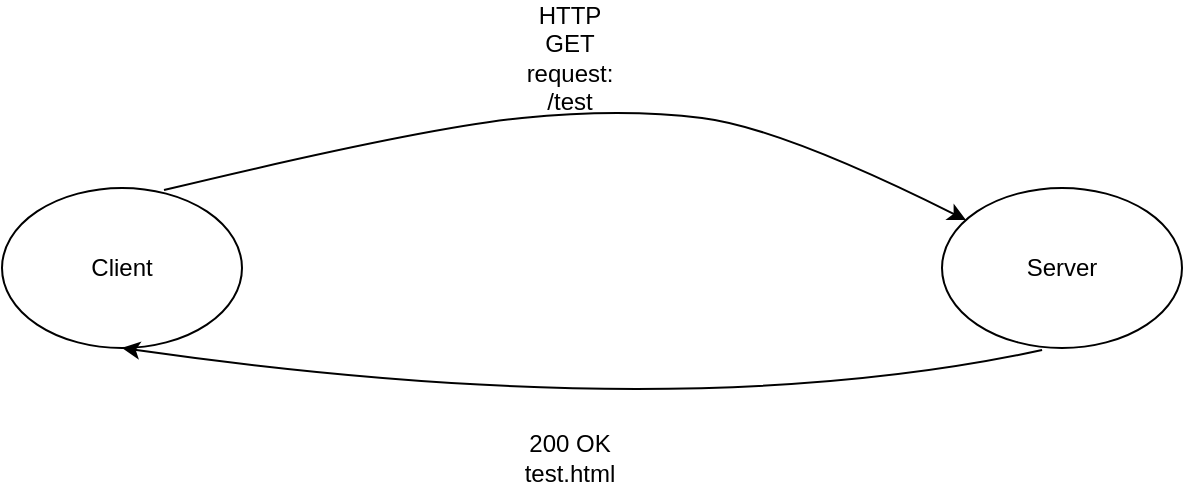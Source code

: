 <mxfile version="16.5.1" type="device"><diagram id="lqNEfb8iUHTJcIxDKphy" name="Page-1"><mxGraphModel dx="946" dy="587" grid="1" gridSize="10" guides="1" tooltips="1" connect="1" arrows="1" fold="1" page="1" pageScale="1" pageWidth="827" pageHeight="1169" math="0" shadow="0"><root><mxCell id="0"/><mxCell id="1" parent="0"/><mxCell id="mZuQ9wVvrMN2tN3Dt1U0-1" value="Client" style="ellipse;whiteSpace=wrap;html=1;" vertex="1" parent="1"><mxGeometry x="100" y="210" width="120" height="80" as="geometry"/></mxCell><mxCell id="mZuQ9wVvrMN2tN3Dt1U0-3" value="Server" style="ellipse;whiteSpace=wrap;html=1;" vertex="1" parent="1"><mxGeometry x="570" y="210" width="120" height="80" as="geometry"/></mxCell><mxCell id="mZuQ9wVvrMN2tN3Dt1U0-4" value="" style="curved=1;endArrow=classic;html=1;rounded=0;exitX=0.675;exitY=0.013;exitDx=0;exitDy=0;exitPerimeter=0;" edge="1" parent="1" source="mZuQ9wVvrMN2tN3Dt1U0-1" target="mZuQ9wVvrMN2tN3Dt1U0-3"><mxGeometry width="50" height="50" relative="1" as="geometry"><mxPoint x="390" y="330" as="sourcePoint"/><mxPoint x="440" y="280" as="targetPoint"/><Array as="points"><mxPoint x="310" y="180"/><mxPoint x="410" y="170"/><mxPoint x="490" y="180"/></Array></mxGeometry></mxCell><mxCell id="mZuQ9wVvrMN2tN3Dt1U0-6" value="" style="curved=1;endArrow=classic;html=1;rounded=0;entryX=0.5;entryY=1;entryDx=0;entryDy=0;exitX=0.417;exitY=1.013;exitDx=0;exitDy=0;exitPerimeter=0;" edge="1" parent="1" source="mZuQ9wVvrMN2tN3Dt1U0-3" target="mZuQ9wVvrMN2tN3Dt1U0-1"><mxGeometry width="50" height="50" relative="1" as="geometry"><mxPoint x="600" y="300" as="sourcePoint"/><mxPoint x="440" y="280" as="targetPoint"/><Array as="points"><mxPoint x="440" y="330"/></Array></mxGeometry></mxCell><mxCell id="mZuQ9wVvrMN2tN3Dt1U0-7" value="HTTP GET request: /test" style="text;html=1;strokeColor=none;fillColor=none;align=center;verticalAlign=middle;whiteSpace=wrap;rounded=0;" vertex="1" parent="1"><mxGeometry x="354" y="130" width="60" height="30" as="geometry"/></mxCell><mxCell id="mZuQ9wVvrMN2tN3Dt1U0-8" value="200 OK&lt;br&gt;test.html" style="text;html=1;strokeColor=none;fillColor=none;align=center;verticalAlign=middle;whiteSpace=wrap;rounded=0;" vertex="1" parent="1"><mxGeometry x="354" y="330" width="60" height="30" as="geometry"/></mxCell></root></mxGraphModel></diagram></mxfile>
